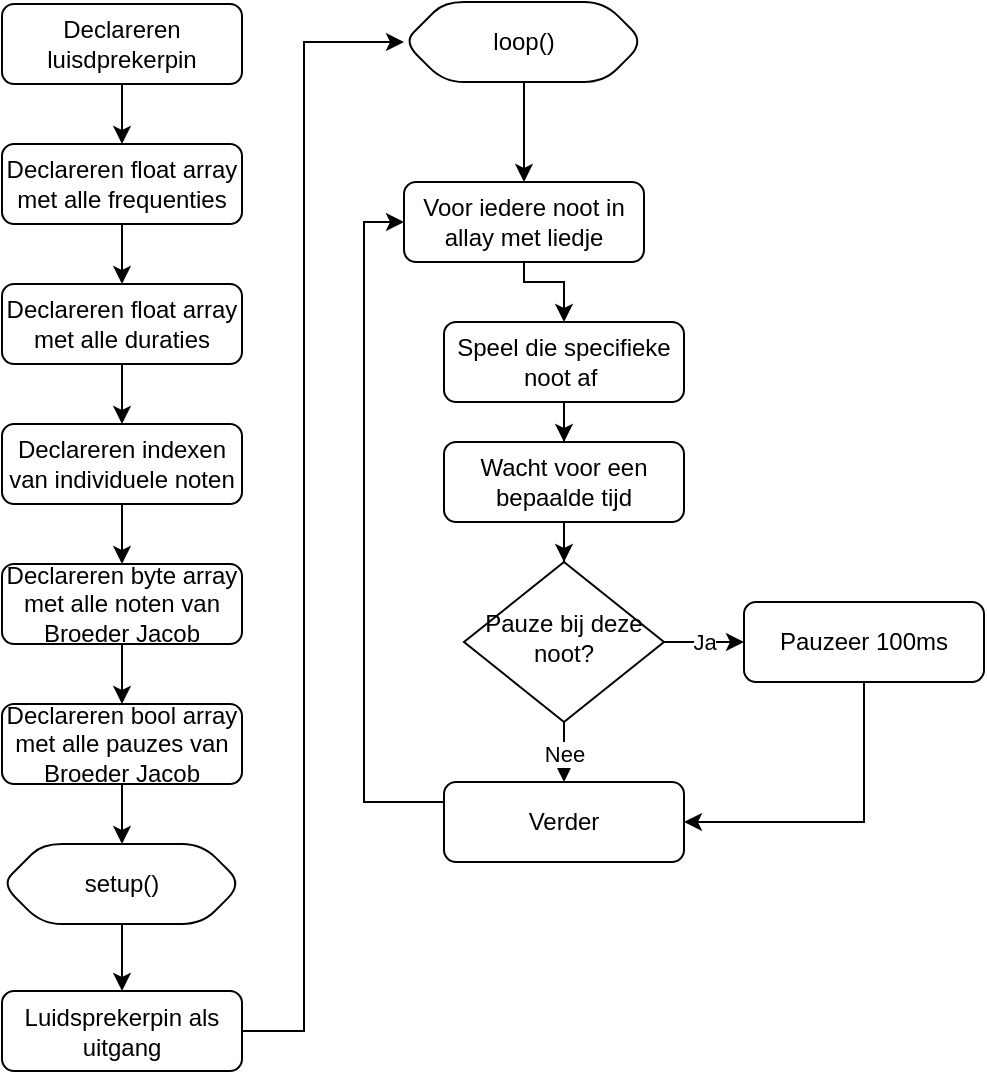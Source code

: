 <mxfile version="16.5.1" type="device"><diagram id="C5RBs43oDa-KdzZeNtuy" name="Page-1"><mxGraphModel dx="702" dy="905" grid="1" gridSize="10" guides="1" tooltips="1" connect="1" arrows="1" fold="1" page="1" pageScale="1" pageWidth="827" pageHeight="1169" math="0" shadow="0"><root><mxCell id="WIyWlLk6GJQsqaUBKTNV-0"/><mxCell id="WIyWlLk6GJQsqaUBKTNV-1" parent="WIyWlLk6GJQsqaUBKTNV-0"/><mxCell id="mGlGTWSdZa69gXoQCN-1-30" value="" style="edgeStyle=orthogonalEdgeStyle;rounded=0;orthogonalLoop=1;jettySize=auto;html=1;" parent="WIyWlLk6GJQsqaUBKTNV-1" source="mGlGTWSdZa69gXoQCN-1-0" target="mGlGTWSdZa69gXoQCN-1-3" edge="1"><mxGeometry relative="1" as="geometry"/></mxCell><mxCell id="mGlGTWSdZa69gXoQCN-1-0" value="Declareren luisdprekerpin" style="rounded=1;whiteSpace=wrap;html=1;fontSize=12;glass=0;strokeWidth=1;shadow=0;" parent="WIyWlLk6GJQsqaUBKTNV-1" vertex="1"><mxGeometry x="140" y="91" width="120" height="40" as="geometry"/></mxCell><mxCell id="mGlGTWSdZa69gXoQCN-1-31" value="" style="edgeStyle=orthogonalEdgeStyle;rounded=0;orthogonalLoop=1;jettySize=auto;html=1;" parent="WIyWlLk6GJQsqaUBKTNV-1" source="mGlGTWSdZa69gXoQCN-1-3" target="mGlGTWSdZa69gXoQCN-1-4" edge="1"><mxGeometry relative="1" as="geometry"/></mxCell><mxCell id="mGlGTWSdZa69gXoQCN-1-3" value="Declareren float array met alle frequenties" style="rounded=1;whiteSpace=wrap;html=1;fontSize=12;glass=0;strokeWidth=1;shadow=0;" parent="WIyWlLk6GJQsqaUBKTNV-1" vertex="1"><mxGeometry x="140" y="161" width="120" height="40" as="geometry"/></mxCell><mxCell id="mGlGTWSdZa69gXoQCN-1-32" value="" style="edgeStyle=orthogonalEdgeStyle;rounded=0;orthogonalLoop=1;jettySize=auto;html=1;" parent="WIyWlLk6GJQsqaUBKTNV-1" source="mGlGTWSdZa69gXoQCN-1-4" target="mGlGTWSdZa69gXoQCN-1-5" edge="1"><mxGeometry relative="1" as="geometry"/></mxCell><mxCell id="mGlGTWSdZa69gXoQCN-1-4" value="Declareren float array met alle duraties" style="rounded=1;whiteSpace=wrap;html=1;fontSize=12;glass=0;strokeWidth=1;shadow=0;" parent="WIyWlLk6GJQsqaUBKTNV-1" vertex="1"><mxGeometry x="140" y="231" width="120" height="40" as="geometry"/></mxCell><mxCell id="mGlGTWSdZa69gXoQCN-1-5" value="Declareren indexen van individuele noten" style="rounded=1;whiteSpace=wrap;html=1;fontSize=12;glass=0;strokeWidth=1;shadow=0;" parent="WIyWlLk6GJQsqaUBKTNV-1" vertex="1"><mxGeometry x="140" y="301" width="120" height="40" as="geometry"/></mxCell><mxCell id="mGlGTWSdZa69gXoQCN-1-34" value="" style="edgeStyle=orthogonalEdgeStyle;rounded=0;orthogonalLoop=1;jettySize=auto;html=1;exitX=0.5;exitY=1;exitDx=0;exitDy=0;" parent="WIyWlLk6GJQsqaUBKTNV-1" source="mGlGTWSdZa69gXoQCN-1-5" target="mGlGTWSdZa69gXoQCN-1-7" edge="1"><mxGeometry relative="1" as="geometry"><mxPoint x="200" y="421" as="sourcePoint"/></mxGeometry></mxCell><mxCell id="mGlGTWSdZa69gXoQCN-1-35" value="" style="edgeStyle=orthogonalEdgeStyle;rounded=0;orthogonalLoop=1;jettySize=auto;html=1;" parent="WIyWlLk6GJQsqaUBKTNV-1" source="mGlGTWSdZa69gXoQCN-1-7" target="mGlGTWSdZa69gXoQCN-1-17" edge="1"><mxGeometry relative="1" as="geometry"/></mxCell><mxCell id="mGlGTWSdZa69gXoQCN-1-7" value="Declareren byte array met alle noten van Broeder Jacob" style="rounded=1;whiteSpace=wrap;html=1;fontSize=12;glass=0;strokeWidth=1;shadow=0;" parent="WIyWlLk6GJQsqaUBKTNV-1" vertex="1"><mxGeometry x="140" y="371" width="120" height="40" as="geometry"/></mxCell><mxCell id="mGlGTWSdZa69gXoQCN-1-40" style="edgeStyle=orthogonalEdgeStyle;rounded=0;orthogonalLoop=1;jettySize=auto;html=1;entryX=0.5;entryY=0;entryDx=0;entryDy=0;" parent="WIyWlLk6GJQsqaUBKTNV-1" source="mGlGTWSdZa69gXoQCN-1-8" target="mGlGTWSdZa69gXoQCN-1-13" edge="1"><mxGeometry relative="1" as="geometry"/></mxCell><mxCell id="mGlGTWSdZa69gXoQCN-1-8" value="loop()" style="shape=hexagon;perimeter=hexagonPerimeter2;whiteSpace=wrap;html=1;fixedSize=1;rounded=1;glass=0;strokeWidth=1;shadow=0;" parent="WIyWlLk6GJQsqaUBKTNV-1" vertex="1"><mxGeometry x="341" y="90" width="120" height="40" as="geometry"/></mxCell><mxCell id="mGlGTWSdZa69gXoQCN-1-41" style="edgeStyle=orthogonalEdgeStyle;rounded=0;orthogonalLoop=1;jettySize=auto;html=1;entryX=0.5;entryY=0;entryDx=0;entryDy=0;" parent="WIyWlLk6GJQsqaUBKTNV-1" source="mGlGTWSdZa69gXoQCN-1-13" target="mGlGTWSdZa69gXoQCN-1-14" edge="1"><mxGeometry relative="1" as="geometry"><Array as="points"><mxPoint x="401" y="230"/><mxPoint x="421" y="230"/></Array></mxGeometry></mxCell><mxCell id="mGlGTWSdZa69gXoQCN-1-13" value="Voor iedere noot in allay met liedje" style="rounded=1;whiteSpace=wrap;html=1;fontSize=12;glass=0;strokeWidth=1;shadow=0;" parent="WIyWlLk6GJQsqaUBKTNV-1" vertex="1"><mxGeometry x="341" y="180" width="120" height="40" as="geometry"/></mxCell><mxCell id="mGlGTWSdZa69gXoQCN-1-42" style="edgeStyle=orthogonalEdgeStyle;rounded=0;orthogonalLoop=1;jettySize=auto;html=1;" parent="WIyWlLk6GJQsqaUBKTNV-1" source="mGlGTWSdZa69gXoQCN-1-14" target="mGlGTWSdZa69gXoQCN-1-15" edge="1"><mxGeometry relative="1" as="geometry"/></mxCell><mxCell id="mGlGTWSdZa69gXoQCN-1-14" value="Speel die specifieke noot af&amp;nbsp;" style="rounded=1;whiteSpace=wrap;html=1;fontSize=12;glass=0;strokeWidth=1;shadow=0;" parent="WIyWlLk6GJQsqaUBKTNV-1" vertex="1"><mxGeometry x="361" y="250" width="120" height="40" as="geometry"/></mxCell><mxCell id="mGlGTWSdZa69gXoQCN-1-43" style="edgeStyle=orthogonalEdgeStyle;rounded=0;orthogonalLoop=1;jettySize=auto;html=1;entryX=0.5;entryY=0;entryDx=0;entryDy=0;" parent="WIyWlLk6GJQsqaUBKTNV-1" source="mGlGTWSdZa69gXoQCN-1-15" target="mGlGTWSdZa69gXoQCN-1-16" edge="1"><mxGeometry relative="1" as="geometry"/></mxCell><mxCell id="mGlGTWSdZa69gXoQCN-1-15" value="Wacht voor een bepaalde tijd" style="rounded=1;whiteSpace=wrap;html=1;fontSize=12;glass=0;strokeWidth=1;shadow=0;" parent="WIyWlLk6GJQsqaUBKTNV-1" vertex="1"><mxGeometry x="361" y="310" width="120" height="40" as="geometry"/></mxCell><mxCell id="mGlGTWSdZa69gXoQCN-1-20" value="Ja" style="edgeStyle=orthogonalEdgeStyle;rounded=0;orthogonalLoop=1;jettySize=auto;html=1;" parent="WIyWlLk6GJQsqaUBKTNV-1" source="mGlGTWSdZa69gXoQCN-1-16" target="mGlGTWSdZa69gXoQCN-1-19" edge="1"><mxGeometry relative="1" as="geometry"/></mxCell><mxCell id="mGlGTWSdZa69gXoQCN-1-22" value="Nee" style="edgeStyle=orthogonalEdgeStyle;rounded=0;orthogonalLoop=1;jettySize=auto;html=1;" parent="WIyWlLk6GJQsqaUBKTNV-1" source="mGlGTWSdZa69gXoQCN-1-16" edge="1"><mxGeometry relative="1" as="geometry"><mxPoint x="421" y="480" as="targetPoint"/></mxGeometry></mxCell><mxCell id="mGlGTWSdZa69gXoQCN-1-16" value="Pauze bij deze noot?" style="rhombus;whiteSpace=wrap;html=1;shadow=0;fontFamily=Helvetica;fontSize=12;align=center;strokeWidth=1;spacing=6;spacingTop=-4;" parent="WIyWlLk6GJQsqaUBKTNV-1" vertex="1"><mxGeometry x="371" y="370" width="100" height="80" as="geometry"/></mxCell><mxCell id="mGlGTWSdZa69gXoQCN-1-38" value="" style="edgeStyle=orthogonalEdgeStyle;rounded=0;orthogonalLoop=1;jettySize=auto;html=1;exitX=1;exitY=0.5;exitDx=0;exitDy=0;" parent="WIyWlLk6GJQsqaUBKTNV-1" source="ppHh9q83YOpZCdsskDl2-1" target="mGlGTWSdZa69gXoQCN-1-8" edge="1"><mxGeometry relative="1" as="geometry"><Array as="points"><mxPoint x="291" y="605"/><mxPoint x="291" y="110"/></Array><mxPoint x="280" y="630" as="sourcePoint"/></mxGeometry></mxCell><mxCell id="ppHh9q83YOpZCdsskDl2-4" style="edgeStyle=orthogonalEdgeStyle;rounded=0;orthogonalLoop=1;jettySize=auto;html=1;entryX=0.5;entryY=0;entryDx=0;entryDy=0;" edge="1" parent="WIyWlLk6GJQsqaUBKTNV-1" source="mGlGTWSdZa69gXoQCN-1-17" target="ppHh9q83YOpZCdsskDl2-0"><mxGeometry relative="1" as="geometry"/></mxCell><mxCell id="mGlGTWSdZa69gXoQCN-1-17" value="Declareren bool array met alle pauzes van Broeder Jacob" style="rounded=1;whiteSpace=wrap;html=1;fontSize=12;glass=0;strokeWidth=1;shadow=0;" parent="WIyWlLk6GJQsqaUBKTNV-1" vertex="1"><mxGeometry x="140" y="441" width="120" height="40" as="geometry"/></mxCell><mxCell id="mGlGTWSdZa69gXoQCN-1-24" style="edgeStyle=orthogonalEdgeStyle;rounded=0;orthogonalLoop=1;jettySize=auto;html=1;entryX=1;entryY=0.5;entryDx=0;entryDy=0;" parent="WIyWlLk6GJQsqaUBKTNV-1" source="mGlGTWSdZa69gXoQCN-1-19" target="mGlGTWSdZa69gXoQCN-1-23" edge="1"><mxGeometry relative="1" as="geometry"><Array as="points"><mxPoint x="571" y="500"/></Array></mxGeometry></mxCell><mxCell id="mGlGTWSdZa69gXoQCN-1-19" value="Pauzeer 100ms" style="rounded=1;whiteSpace=wrap;html=1;fontSize=12;glass=0;strokeWidth=1;shadow=0;" parent="WIyWlLk6GJQsqaUBKTNV-1" vertex="1"><mxGeometry x="511" y="390" width="120" height="40" as="geometry"/></mxCell><mxCell id="mGlGTWSdZa69gXoQCN-1-25" style="edgeStyle=orthogonalEdgeStyle;rounded=0;orthogonalLoop=1;jettySize=auto;html=1;entryX=0;entryY=0.5;entryDx=0;entryDy=0;" parent="WIyWlLk6GJQsqaUBKTNV-1" source="mGlGTWSdZa69gXoQCN-1-23" target="mGlGTWSdZa69gXoQCN-1-13" edge="1"><mxGeometry relative="1" as="geometry"><Array as="points"><mxPoint x="321" y="490"/><mxPoint x="321" y="200"/></Array></mxGeometry></mxCell><mxCell id="mGlGTWSdZa69gXoQCN-1-23" value="Verder" style="rounded=1;whiteSpace=wrap;html=1;fontSize=12;glass=0;strokeWidth=1;shadow=0;" parent="WIyWlLk6GJQsqaUBKTNV-1" vertex="1"><mxGeometry x="361" y="480" width="120" height="40" as="geometry"/></mxCell><mxCell id="ppHh9q83YOpZCdsskDl2-5" style="edgeStyle=orthogonalEdgeStyle;rounded=0;orthogonalLoop=1;jettySize=auto;html=1;entryX=0.5;entryY=0;entryDx=0;entryDy=0;" edge="1" parent="WIyWlLk6GJQsqaUBKTNV-1" source="ppHh9q83YOpZCdsskDl2-0" target="ppHh9q83YOpZCdsskDl2-1"><mxGeometry relative="1" as="geometry"/></mxCell><mxCell id="ppHh9q83YOpZCdsskDl2-0" value="setup()" style="shape=hexagon;perimeter=hexagonPerimeter2;whiteSpace=wrap;html=1;fixedSize=1;rounded=1;glass=0;strokeWidth=1;shadow=0;" vertex="1" parent="WIyWlLk6GJQsqaUBKTNV-1"><mxGeometry x="140" y="511" width="120" height="40" as="geometry"/></mxCell><mxCell id="ppHh9q83YOpZCdsskDl2-1" value="Luidsprekerpin als uitgang" style="rounded=1;whiteSpace=wrap;html=1;fontSize=12;glass=0;strokeWidth=1;shadow=0;" vertex="1" parent="WIyWlLk6GJQsqaUBKTNV-1"><mxGeometry x="140" y="584.5" width="120" height="40" as="geometry"/></mxCell></root></mxGraphModel></diagram></mxfile>